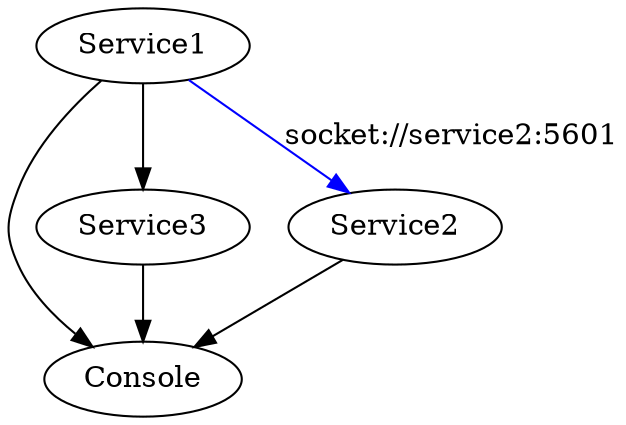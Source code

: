 digraph G {
	Service1 -> Console; 
	Service1 -> Service3; 
	Service2 -> Console; 
	Service3 -> Console; 
	Service1 -> Service2[ label= "socket://service2:5601" color="blue"];
}
